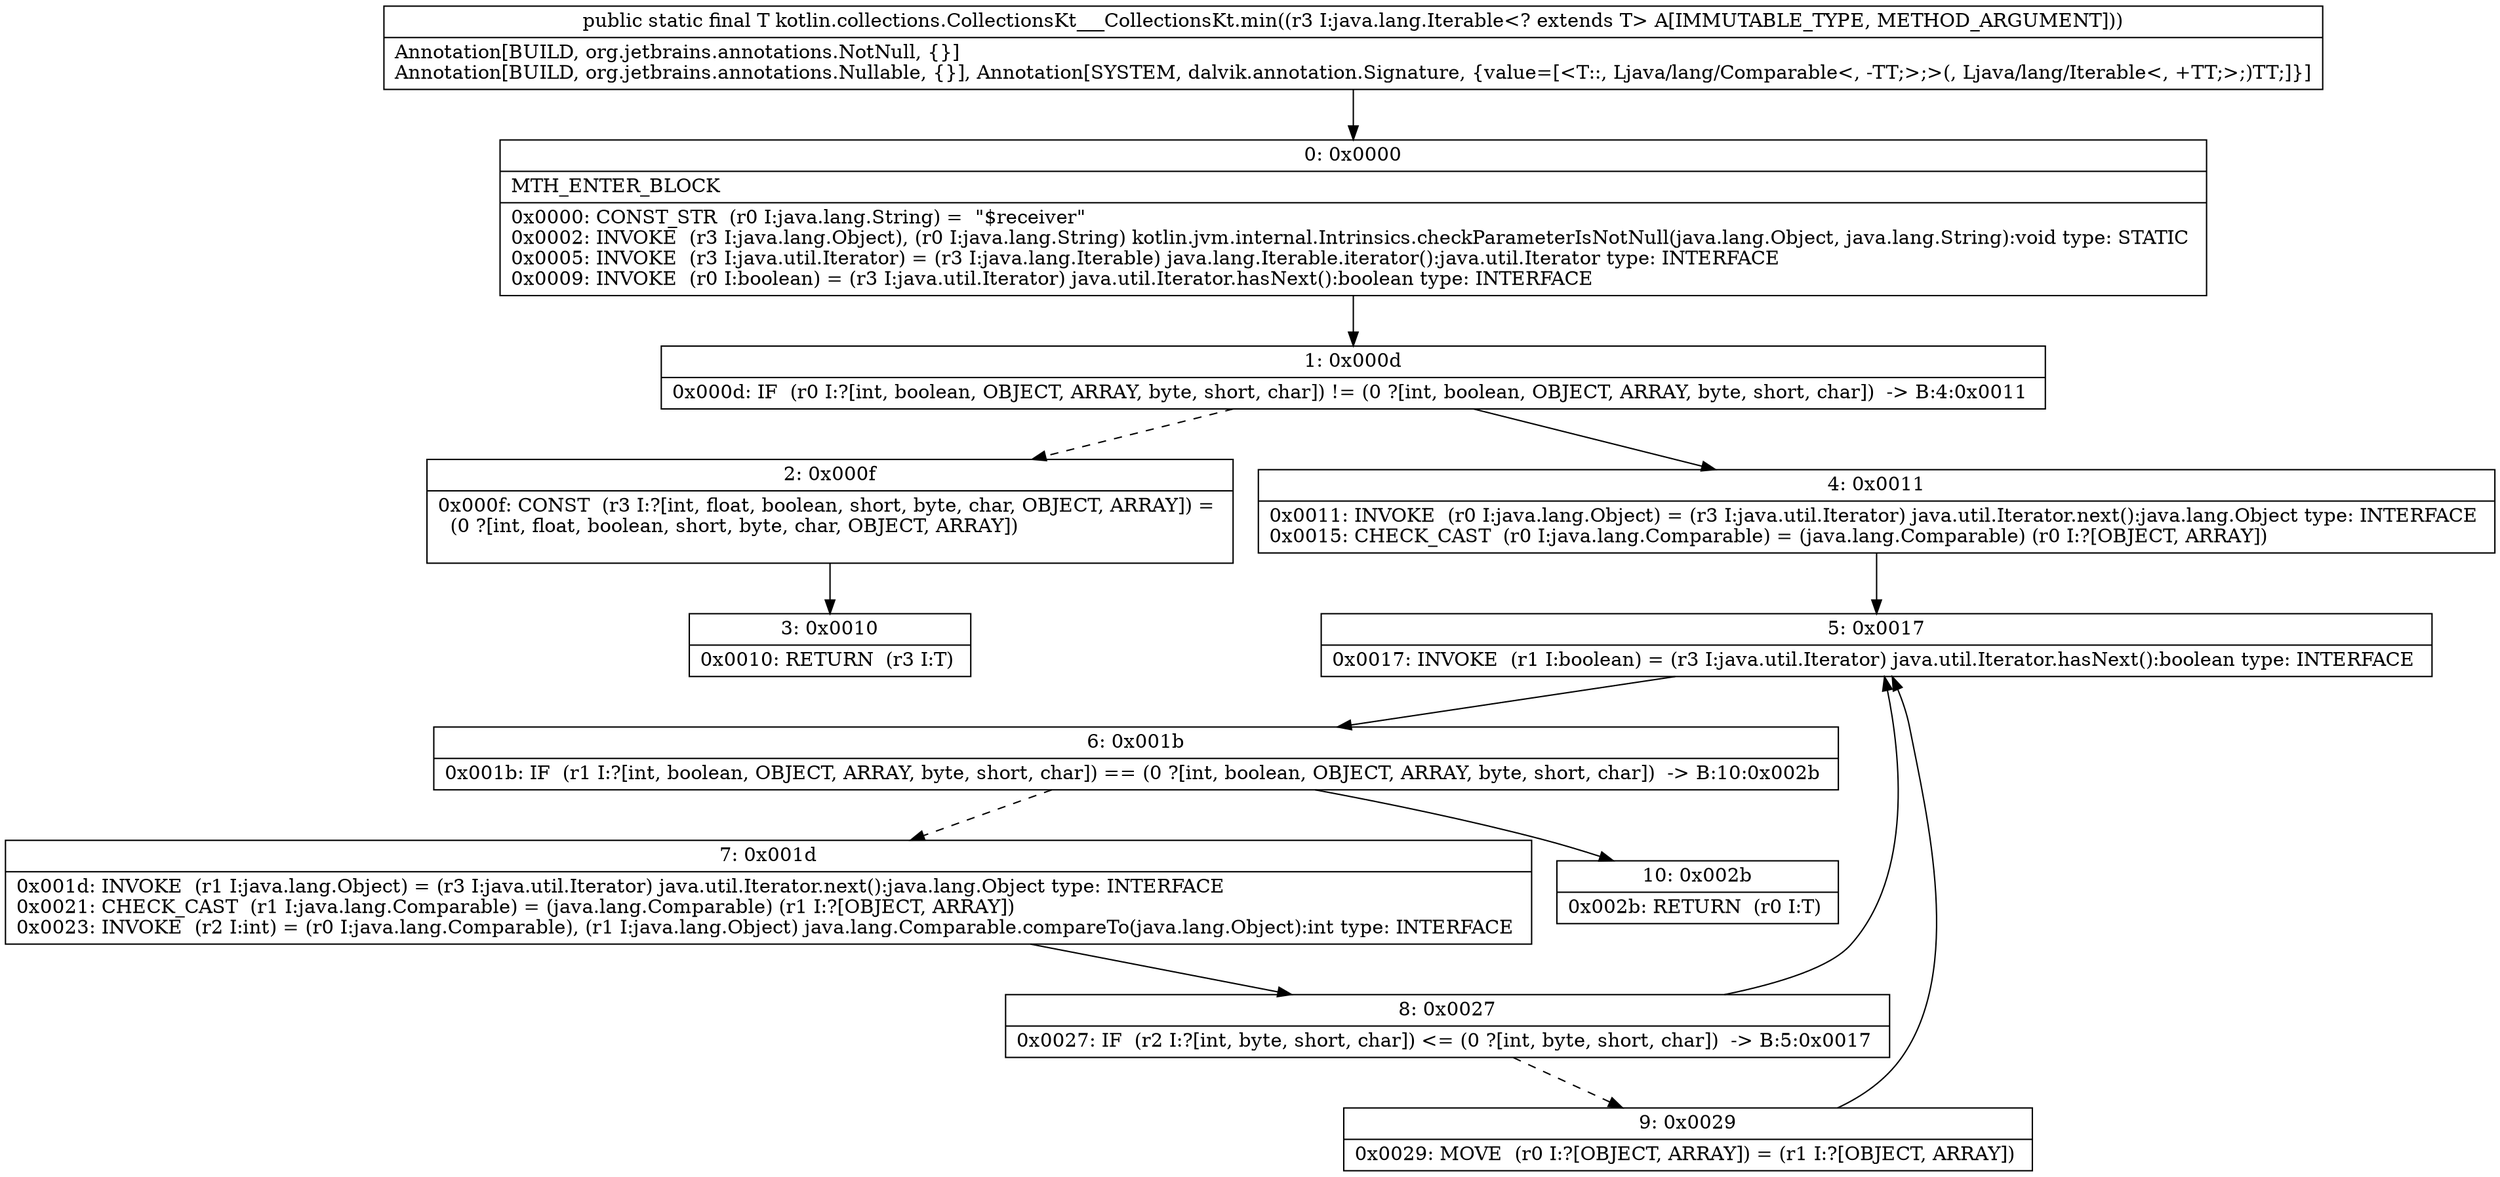 digraph "CFG forkotlin.collections.CollectionsKt___CollectionsKt.min(Ljava\/lang\/Iterable;)Ljava\/lang\/Comparable;" {
Node_0 [shape=record,label="{0\:\ 0x0000|MTH_ENTER_BLOCK\l|0x0000: CONST_STR  (r0 I:java.lang.String) =  \"$receiver\" \l0x0002: INVOKE  (r3 I:java.lang.Object), (r0 I:java.lang.String) kotlin.jvm.internal.Intrinsics.checkParameterIsNotNull(java.lang.Object, java.lang.String):void type: STATIC \l0x0005: INVOKE  (r3 I:java.util.Iterator) = (r3 I:java.lang.Iterable) java.lang.Iterable.iterator():java.util.Iterator type: INTERFACE \l0x0009: INVOKE  (r0 I:boolean) = (r3 I:java.util.Iterator) java.util.Iterator.hasNext():boolean type: INTERFACE \l}"];
Node_1 [shape=record,label="{1\:\ 0x000d|0x000d: IF  (r0 I:?[int, boolean, OBJECT, ARRAY, byte, short, char]) != (0 ?[int, boolean, OBJECT, ARRAY, byte, short, char])  \-\> B:4:0x0011 \l}"];
Node_2 [shape=record,label="{2\:\ 0x000f|0x000f: CONST  (r3 I:?[int, float, boolean, short, byte, char, OBJECT, ARRAY]) = \l  (0 ?[int, float, boolean, short, byte, char, OBJECT, ARRAY])\l \l}"];
Node_3 [shape=record,label="{3\:\ 0x0010|0x0010: RETURN  (r3 I:T) \l}"];
Node_4 [shape=record,label="{4\:\ 0x0011|0x0011: INVOKE  (r0 I:java.lang.Object) = (r3 I:java.util.Iterator) java.util.Iterator.next():java.lang.Object type: INTERFACE \l0x0015: CHECK_CAST  (r0 I:java.lang.Comparable) = (java.lang.Comparable) (r0 I:?[OBJECT, ARRAY]) \l}"];
Node_5 [shape=record,label="{5\:\ 0x0017|0x0017: INVOKE  (r1 I:boolean) = (r3 I:java.util.Iterator) java.util.Iterator.hasNext():boolean type: INTERFACE \l}"];
Node_6 [shape=record,label="{6\:\ 0x001b|0x001b: IF  (r1 I:?[int, boolean, OBJECT, ARRAY, byte, short, char]) == (0 ?[int, boolean, OBJECT, ARRAY, byte, short, char])  \-\> B:10:0x002b \l}"];
Node_7 [shape=record,label="{7\:\ 0x001d|0x001d: INVOKE  (r1 I:java.lang.Object) = (r3 I:java.util.Iterator) java.util.Iterator.next():java.lang.Object type: INTERFACE \l0x0021: CHECK_CAST  (r1 I:java.lang.Comparable) = (java.lang.Comparable) (r1 I:?[OBJECT, ARRAY]) \l0x0023: INVOKE  (r2 I:int) = (r0 I:java.lang.Comparable), (r1 I:java.lang.Object) java.lang.Comparable.compareTo(java.lang.Object):int type: INTERFACE \l}"];
Node_8 [shape=record,label="{8\:\ 0x0027|0x0027: IF  (r2 I:?[int, byte, short, char]) \<= (0 ?[int, byte, short, char])  \-\> B:5:0x0017 \l}"];
Node_9 [shape=record,label="{9\:\ 0x0029|0x0029: MOVE  (r0 I:?[OBJECT, ARRAY]) = (r1 I:?[OBJECT, ARRAY]) \l}"];
Node_10 [shape=record,label="{10\:\ 0x002b|0x002b: RETURN  (r0 I:T) \l}"];
MethodNode[shape=record,label="{public static final T kotlin.collections.CollectionsKt___CollectionsKt.min((r3 I:java.lang.Iterable\<? extends T\> A[IMMUTABLE_TYPE, METHOD_ARGUMENT]))  | Annotation[BUILD, org.jetbrains.annotations.NotNull, \{\}]\lAnnotation[BUILD, org.jetbrains.annotations.Nullable, \{\}], Annotation[SYSTEM, dalvik.annotation.Signature, \{value=[\<T::, Ljava\/lang\/Comparable\<, \-TT;\>;\>(, Ljava\/lang\/Iterable\<, +TT;\>;)TT;]\}]\l}"];
MethodNode -> Node_0;
Node_0 -> Node_1;
Node_1 -> Node_2[style=dashed];
Node_1 -> Node_4;
Node_2 -> Node_3;
Node_4 -> Node_5;
Node_5 -> Node_6;
Node_6 -> Node_7[style=dashed];
Node_6 -> Node_10;
Node_7 -> Node_8;
Node_8 -> Node_5;
Node_8 -> Node_9[style=dashed];
Node_9 -> Node_5;
}

